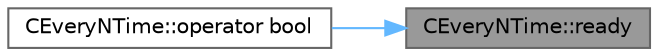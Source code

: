 digraph "CEveryNTime::ready"
{
 // LATEX_PDF_SIZE
  bgcolor="transparent";
  edge [fontname=Helvetica,fontsize=10,labelfontname=Helvetica,labelfontsize=10];
  node [fontname=Helvetica,fontsize=10,shape=box,height=0.2,width=0.4];
  rankdir="RL";
  Node1 [id="Node000001",label="CEveryNTime::ready",height=0.2,width=0.4,color="gray40", fillcolor="grey60", style="filled", fontcolor="black",tooltip="Check if the time interval has elapsed."];
  Node1 -> Node2 [id="edge1_Node000001_Node000002",dir="back",color="steelblue1",style="solid",tooltip=" "];
  Node2 [id="Node000002",label="CEveryNTime::operator bool",height=0.2,width=0.4,color="grey40", fillcolor="white", style="filled",URL="$d5/df2/group___timekeeping.html#a6895b6156f44263f53a386c2f83e3a02",tooltip="Check if the time interval has elapsed."];
}

